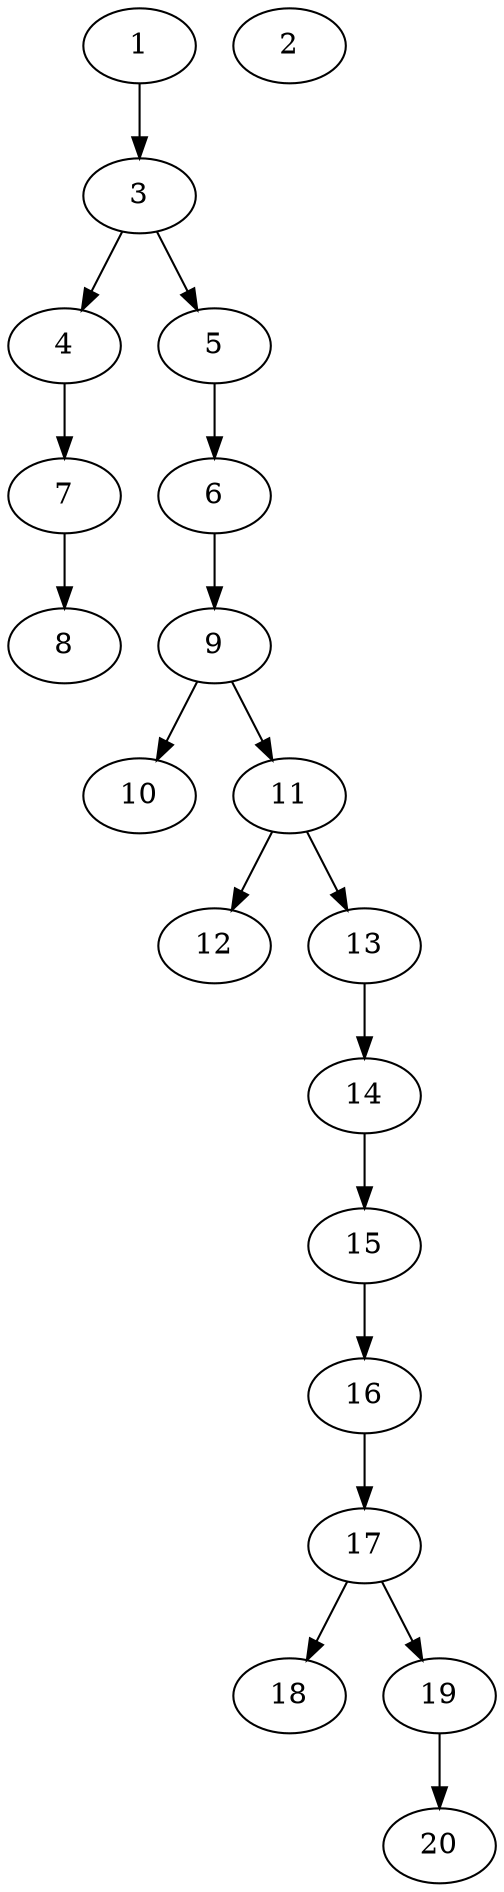 // DAG automatically generated by daggen at Thu Oct  3 13:58:43 2019
// ./daggen --dot -n 20 --ccr 0.5 --fat 0.3 --regular 0.5 --density 0.5 --mindata 5242880 --maxdata 52428800 
digraph G {
  1 [size="10743808", alpha="0.02", expect_size="5371904"] 
  1 -> 3 [size ="5371904"]
  2 [size="31539200", alpha="0.11", expect_size="15769600"] 
  3 [size="23437312", alpha="0.05", expect_size="11718656"] 
  3 -> 4 [size ="11718656"]
  3 -> 5 [size ="11718656"]
  4 [size="80873472", alpha="0.01", expect_size="40436736"] 
  4 -> 7 [size ="40436736"]
  5 [size="79874048", alpha="0.01", expect_size="39937024"] 
  5 -> 6 [size ="39937024"]
  6 [size="88076288", alpha="0.02", expect_size="44038144"] 
  6 -> 9 [size ="44038144"]
  7 [size="73496576", alpha="0.18", expect_size="36748288"] 
  7 -> 8 [size ="36748288"]
  8 [size="60231680", alpha="0.14", expect_size="30115840"] 
  9 [size="25296896", alpha="0.19", expect_size="12648448"] 
  9 -> 10 [size ="12648448"]
  9 -> 11 [size ="12648448"]
  10 [size="65847296", alpha="0.14", expect_size="32923648"] 
  11 [size="23605248", alpha="0.17", expect_size="11802624"] 
  11 -> 12 [size ="11802624"]
  11 -> 13 [size ="11802624"]
  12 [size="31545344", alpha="0.01", expect_size="15772672"] 
  13 [size="84541440", alpha="0.02", expect_size="42270720"] 
  13 -> 14 [size ="42270720"]
  14 [size="15747072", alpha="0.17", expect_size="7873536"] 
  14 -> 15 [size ="7873536"]
  15 [size="21809152", alpha="0.15", expect_size="10904576"] 
  15 -> 16 [size ="10904576"]
  16 [size="26327040", alpha="0.14", expect_size="13163520"] 
  16 -> 17 [size ="13163520"]
  17 [size="35616768", alpha="0.15", expect_size="17808384"] 
  17 -> 18 [size ="17808384"]
  17 -> 19 [size ="17808384"]
  18 [size="27815936", alpha="0.08", expect_size="13907968"] 
  19 [size="95764480", alpha="0.01", expect_size="47882240"] 
  19 -> 20 [size ="47882240"]
  20 [size="90310656", alpha="0.19", expect_size="45155328"] 
}
